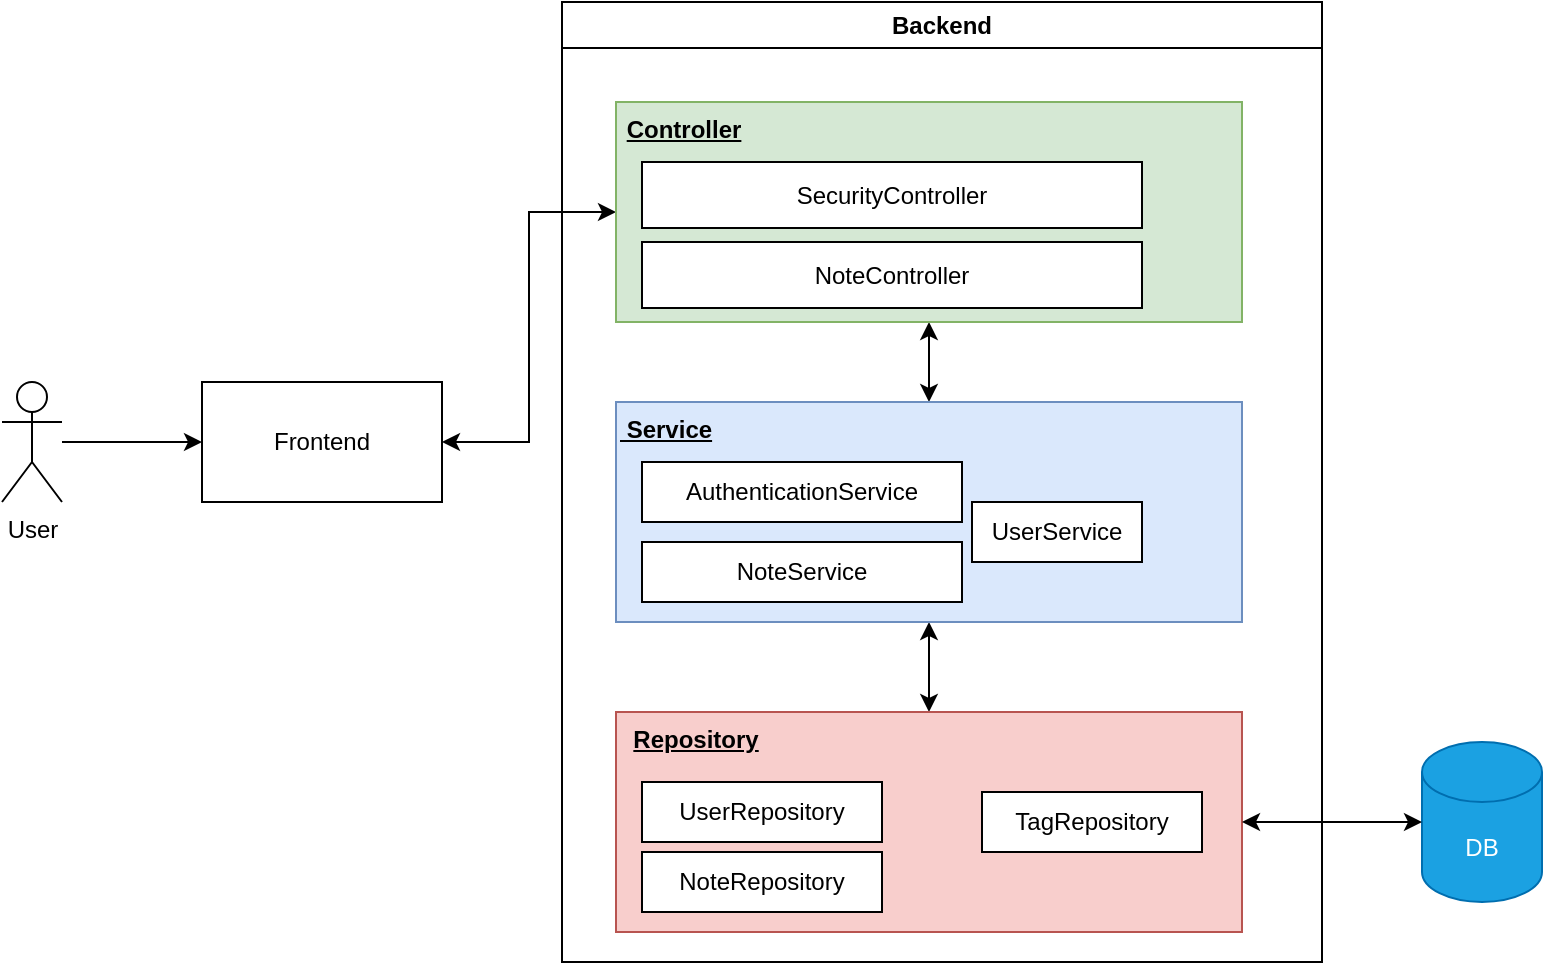 <mxfile version="24.0.4" type="device">
  <diagram name="Page-1" id="F7eQRk_wx4P417i_VyJI">
    <mxGraphModel dx="1196" dy="887" grid="1" gridSize="10" guides="1" tooltips="1" connect="1" arrows="1" fold="1" page="1" pageScale="1" pageWidth="827" pageHeight="1169" math="0" shadow="0">
      <root>
        <mxCell id="0" />
        <mxCell id="1" parent="0" />
        <mxCell id="pqby8JV8RbGpNWZ7zkbz-9" style="edgeStyle=orthogonalEdgeStyle;rounded=0;orthogonalLoop=1;jettySize=auto;html=1;entryX=0;entryY=0.5;entryDx=0;entryDy=0;" edge="1" parent="1" source="pqby8JV8RbGpNWZ7zkbz-1" target="pqby8JV8RbGpNWZ7zkbz-4">
          <mxGeometry relative="1" as="geometry" />
        </mxCell>
        <mxCell id="pqby8JV8RbGpNWZ7zkbz-1" value="User" style="shape=umlActor;verticalLabelPosition=bottom;verticalAlign=top;html=1;outlineConnect=0;" vertex="1" parent="1">
          <mxGeometry x="20" y="300" width="30" height="60" as="geometry" />
        </mxCell>
        <mxCell id="pqby8JV8RbGpNWZ7zkbz-30" style="edgeStyle=orthogonalEdgeStyle;rounded=0;orthogonalLoop=1;jettySize=auto;html=1;entryX=0;entryY=0.5;entryDx=0;entryDy=0;startArrow=classic;startFill=1;" edge="1" parent="1" source="pqby8JV8RbGpNWZ7zkbz-4" target="pqby8JV8RbGpNWZ7zkbz-26">
          <mxGeometry relative="1" as="geometry" />
        </mxCell>
        <mxCell id="pqby8JV8RbGpNWZ7zkbz-4" value="Frontend" style="rounded=0;whiteSpace=wrap;html=1;" vertex="1" parent="1">
          <mxGeometry x="120" y="300" width="120" height="60" as="geometry" />
        </mxCell>
        <mxCell id="pqby8JV8RbGpNWZ7zkbz-6" value="Backend" style="swimlane;whiteSpace=wrap;html=1;" vertex="1" parent="1">
          <mxGeometry x="300" y="110" width="380" height="480" as="geometry" />
        </mxCell>
        <mxCell id="pqby8JV8RbGpNWZ7zkbz-20" style="edgeStyle=orthogonalEdgeStyle;rounded=0;orthogonalLoop=1;jettySize=auto;html=1;entryX=0.5;entryY=0;entryDx=0;entryDy=0;startArrow=classic;startFill=1;" edge="1" parent="pqby8JV8RbGpNWZ7zkbz-6" source="pqby8JV8RbGpNWZ7zkbz-11" target="pqby8JV8RbGpNWZ7zkbz-12">
          <mxGeometry relative="1" as="geometry" />
        </mxCell>
        <mxCell id="pqby8JV8RbGpNWZ7zkbz-27" style="edgeStyle=orthogonalEdgeStyle;rounded=0;orthogonalLoop=1;jettySize=auto;html=1;entryX=0.5;entryY=0;entryDx=0;entryDy=0;startArrow=classic;startFill=1;" edge="1" parent="pqby8JV8RbGpNWZ7zkbz-6" source="pqby8JV8RbGpNWZ7zkbz-26" target="pqby8JV8RbGpNWZ7zkbz-11">
          <mxGeometry relative="1" as="geometry" />
        </mxCell>
        <mxCell id="pqby8JV8RbGpNWZ7zkbz-35" value="" style="group;align=left;fontStyle=1;verticalAlign=top;" vertex="1" connectable="0" parent="pqby8JV8RbGpNWZ7zkbz-6">
          <mxGeometry x="27" y="355" width="313" height="110" as="geometry" />
        </mxCell>
        <mxCell id="pqby8JV8RbGpNWZ7zkbz-12" value="&amp;nbsp; &lt;u&gt;Repository&lt;/u&gt;" style="rounded=0;whiteSpace=wrap;html=1;fillColor=#f8cecc;strokeColor=#b85450;fontStyle=1;verticalAlign=top;align=left;" vertex="1" parent="pqby8JV8RbGpNWZ7zkbz-35">
          <mxGeometry width="313" height="110" as="geometry" />
        </mxCell>
        <mxCell id="pqby8JV8RbGpNWZ7zkbz-14" value="UserRepository" style="rounded=0;whiteSpace=wrap;html=1;" vertex="1" parent="pqby8JV8RbGpNWZ7zkbz-35">
          <mxGeometry x="13" y="35" width="120" height="30" as="geometry" />
        </mxCell>
        <mxCell id="pqby8JV8RbGpNWZ7zkbz-15" value="NoteRepository" style="rounded=0;whiteSpace=wrap;html=1;" vertex="1" parent="pqby8JV8RbGpNWZ7zkbz-35">
          <mxGeometry x="13" y="70" width="120" height="30" as="geometry" />
        </mxCell>
        <mxCell id="pqby8JV8RbGpNWZ7zkbz-16" value="TagRepository" style="rounded=0;whiteSpace=wrap;html=1;" vertex="1" parent="pqby8JV8RbGpNWZ7zkbz-35">
          <mxGeometry x="183" y="40" width="110" height="30" as="geometry" />
        </mxCell>
        <mxCell id="pqby8JV8RbGpNWZ7zkbz-36" value="  Service" style="group;align=left;fontStyle=0;fontSize=14;" vertex="1" connectable="0" parent="pqby8JV8RbGpNWZ7zkbz-6">
          <mxGeometry x="27" y="200" width="313" height="110" as="geometry" />
        </mxCell>
        <mxCell id="pqby8JV8RbGpNWZ7zkbz-11" value="&amp;nbsp;Service" style="rounded=0;whiteSpace=wrap;html=1;fillColor=#dae8fc;strokeColor=#6c8ebf;align=left;verticalAlign=top;fontStyle=5" vertex="1" parent="pqby8JV8RbGpNWZ7zkbz-36">
          <mxGeometry width="313" height="110" as="geometry" />
        </mxCell>
        <mxCell id="pqby8JV8RbGpNWZ7zkbz-19" value="AuthenticationService" style="rounded=0;whiteSpace=wrap;html=1;" vertex="1" parent="pqby8JV8RbGpNWZ7zkbz-36">
          <mxGeometry x="13" y="30" width="160" height="30" as="geometry" />
        </mxCell>
        <mxCell id="pqby8JV8RbGpNWZ7zkbz-17" value="UserService" style="rounded=0;whiteSpace=wrap;html=1;" vertex="1" parent="pqby8JV8RbGpNWZ7zkbz-36">
          <mxGeometry x="178" y="50" width="85" height="30" as="geometry" />
        </mxCell>
        <mxCell id="pqby8JV8RbGpNWZ7zkbz-18" value="NoteService" style="rounded=0;whiteSpace=wrap;html=1;" vertex="1" parent="pqby8JV8RbGpNWZ7zkbz-36">
          <mxGeometry x="13" y="70" width="160" height="30" as="geometry" />
        </mxCell>
        <mxCell id="pqby8JV8RbGpNWZ7zkbz-37" value="" style="group" vertex="1" connectable="0" parent="pqby8JV8RbGpNWZ7zkbz-6">
          <mxGeometry x="27" y="50" width="313" height="110" as="geometry" />
        </mxCell>
        <mxCell id="pqby8JV8RbGpNWZ7zkbz-26" value="&amp;nbsp;&lt;b&gt;&lt;u&gt;Controller&lt;/u&gt;&lt;/b&gt;" style="rounded=0;whiteSpace=wrap;html=1;fillColor=#d5e8d4;strokeColor=#82b366;verticalAlign=top;align=left;" vertex="1" parent="pqby8JV8RbGpNWZ7zkbz-37">
          <mxGeometry width="313" height="110.0" as="geometry" />
        </mxCell>
        <mxCell id="pqby8JV8RbGpNWZ7zkbz-28" value="SecurityController" style="rounded=0;whiteSpace=wrap;html=1;" vertex="1" parent="pqby8JV8RbGpNWZ7zkbz-37">
          <mxGeometry x="13" y="30" width="250" height="33" as="geometry" />
        </mxCell>
        <mxCell id="pqby8JV8RbGpNWZ7zkbz-29" value="NoteController" style="rounded=0;whiteSpace=wrap;html=1;" vertex="1" parent="pqby8JV8RbGpNWZ7zkbz-37">
          <mxGeometry x="13" y="70" width="250" height="33" as="geometry" />
        </mxCell>
        <mxCell id="pqby8JV8RbGpNWZ7zkbz-7" value="DB" style="shape=cylinder3;whiteSpace=wrap;html=1;boundedLbl=1;backgroundOutline=1;size=15;fillColor=#1ba1e2;fontColor=#ffffff;strokeColor=#006EAF;" vertex="1" parent="1">
          <mxGeometry x="730" y="480" width="60" height="80" as="geometry" />
        </mxCell>
        <mxCell id="pqby8JV8RbGpNWZ7zkbz-13" style="edgeStyle=orthogonalEdgeStyle;rounded=0;orthogonalLoop=1;jettySize=auto;html=1;entryX=0;entryY=0.5;entryDx=0;entryDy=0;entryPerimeter=0;startArrow=classic;startFill=1;" edge="1" parent="1" source="pqby8JV8RbGpNWZ7zkbz-12" target="pqby8JV8RbGpNWZ7zkbz-7">
          <mxGeometry relative="1" as="geometry" />
        </mxCell>
      </root>
    </mxGraphModel>
  </diagram>
</mxfile>
